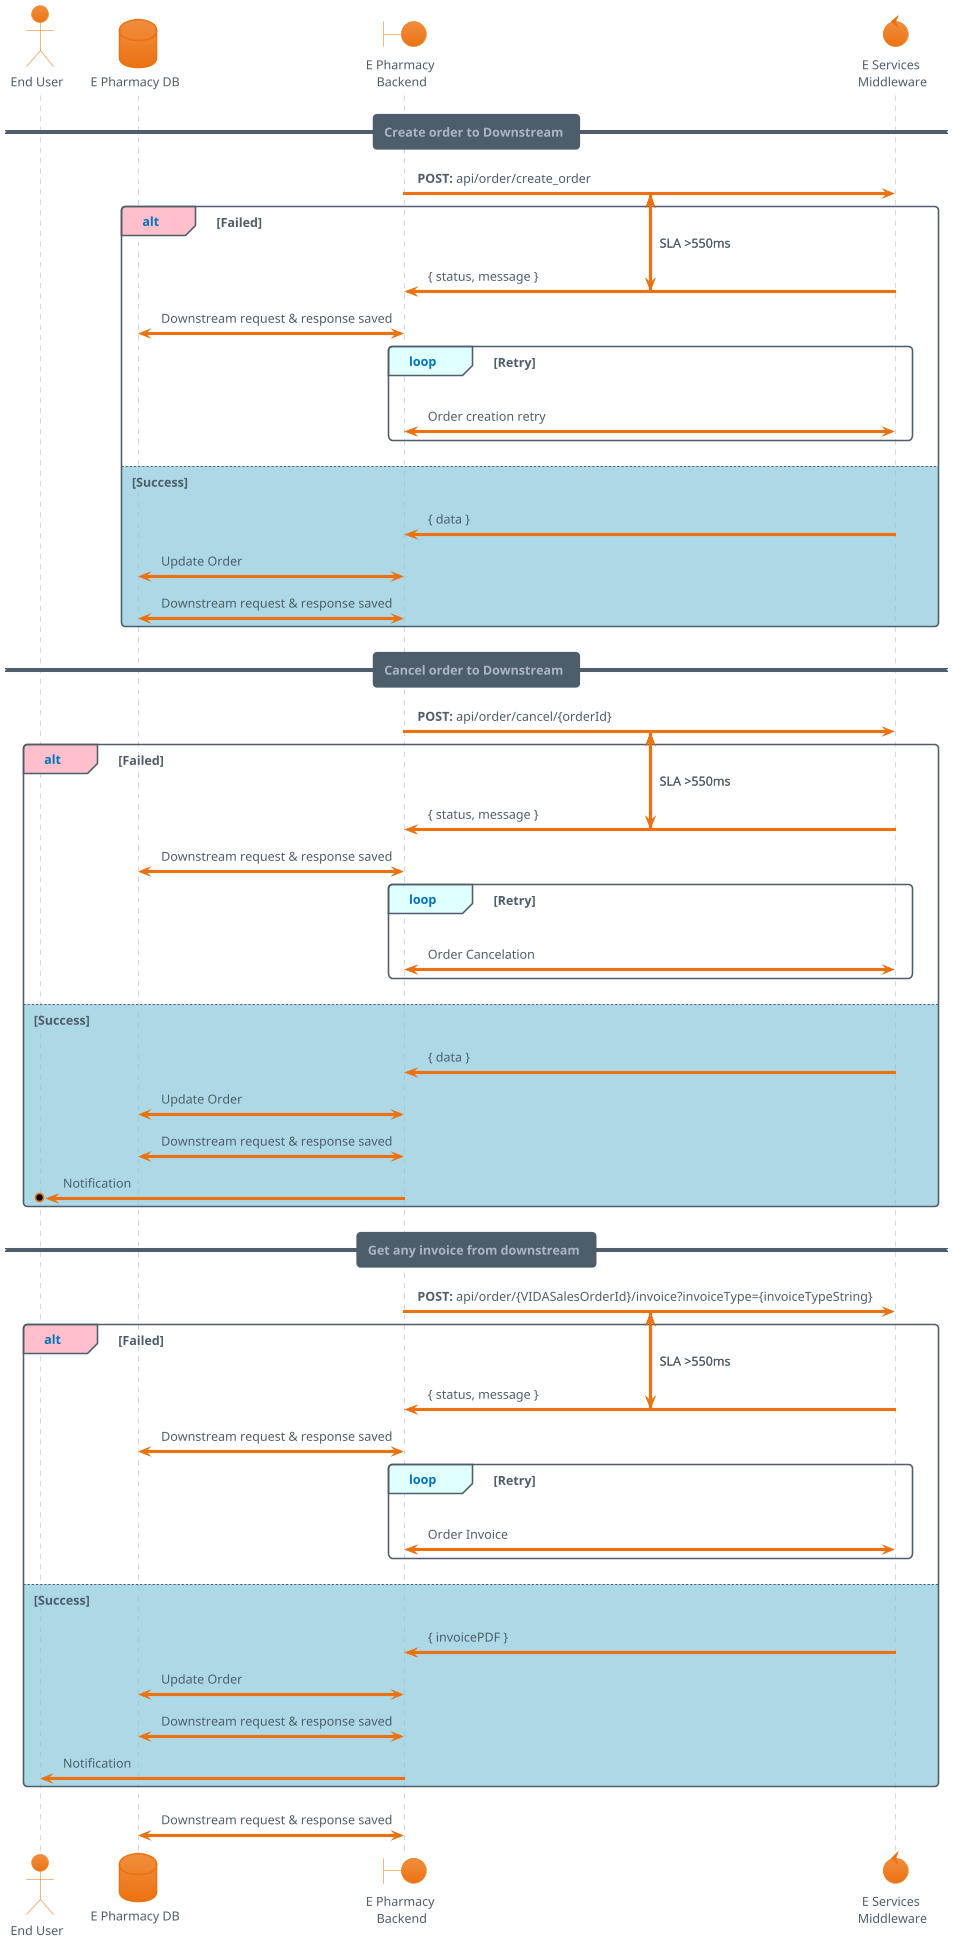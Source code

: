 @startuml base
!pragma teoz true
!theme aws-orange
skinparam defaultFontName JetBrains Mono
skinparam backgroundColor white

actor "End User" as user
database "E Pharmacy DB" as db
boundary "E Pharmacy \nBackend" as m2
control "E Services \nMiddleware" as downstream

== Create order to Downstream ==
{createOrder} m2 -> downstream: **POST: **api/order/create_order
alt#Pink Failed
{createOrderEnds} downstream -> m2: { status, message }
m2 <-> db: Downstream request & response saved
  loop#LightCyan Retry
    m2 <-> downstream: Order creation retry
  end
else #LightBlue Success
downstream -> m2: { data }
m2 <-> db: Update Order
m2 <-> db: Downstream request & response saved
end
{createOrder} <-> {createOrderEnds}: SLA >550ms

== Cancel order to Downstream ==
{cancelOrder} m2 -> downstream: **POST: **api/order/cancel/{orderId}
alt#Pink Failed
{cancelOrderEnds} downstream -> m2: { status, message }
m2 <-> db: Downstream request & response saved
  loop#LightCyan Retry
    m2 <-> downstream: Order Cancelation
  end
else #LightBlue Success
downstream -> m2: { data }
m2 <-> db: Update Order
m2 <-> db: Downstream request & response saved
m2 ->o user: Notification
end

{cancelOrder} <-> {cancelOrderEnds}: SLA >550ms

== Get any invoice from downstream ==
{invoiceOrder} m2 -> downstream: **POST:** api/order/{VIDASalesOrderId}/invoice?invoiceType={invoiceTypeString}
alt#Pink Failed
{invoiceOrderEnds} downstream -> m2: { status, message }
m2 <-> db: Downstream request & response saved
  loop#LightCyan Retry
    m2 <-> downstream: Order Invoice
  end
else #LightBlue Success
downstream -> m2: { invoicePDF }
m2 <-> db: Update Order
m2 <-> db: Downstream request & response saved
m2 -> user: Notification
end
m2 <-> db: Downstream request & response saved

{invoiceOrder} <-> {invoiceOrderEnds}: SLA >550ms

@enduml
